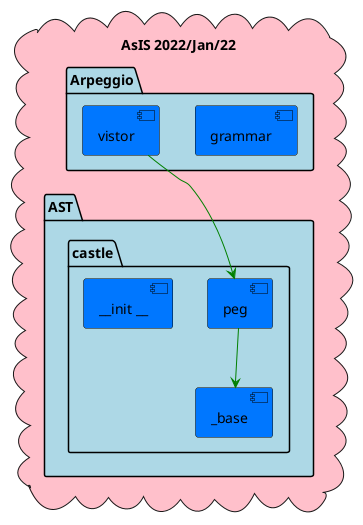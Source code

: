 @startuml
skinparam  ArrowColor green

skinparam component {
  BackgroundColor #0077ff
  BorderColor black
}
skinparam folder {
  BackgroundColor lightblue
  BorderColor black
}

cloud "AsIS 2022/Jan/22" #pink {

folder AST {
  folder castle {
   [peg] --> [_base]
   [_base]
   [~__init __]
   }
  }

folder Arpeggio {
  [grammar]
  [vistor] --> [peg]
  }

}
@enduml
